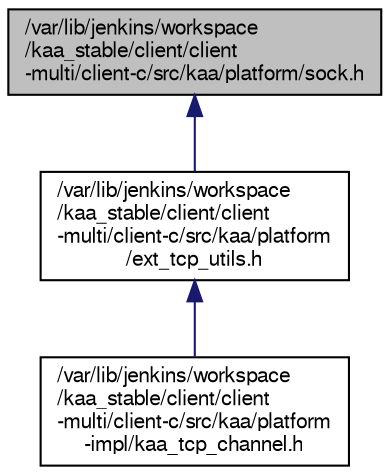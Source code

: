digraph "/var/lib/jenkins/workspace/kaa_stable/client/client-multi/client-c/src/kaa/platform/sock.h"
{
  bgcolor="transparent";
  edge [fontname="FreeSans",fontsize="10",labelfontname="FreeSans",labelfontsize="10"];
  node [fontname="FreeSans",fontsize="10",shape=record];
  Node1 [label="/var/lib/jenkins/workspace\l/kaa_stable/client/client\l-multi/client-c/src/kaa/platform/sock.h",height=0.2,width=0.4,color="black", fillcolor="grey75", style="filled" fontcolor="black"];
  Node1 -> Node2 [dir="back",color="midnightblue",fontsize="10",style="solid",fontname="FreeSans"];
  Node2 [label="/var/lib/jenkins/workspace\l/kaa_stable/client/client\l-multi/client-c/src/kaa/platform\l/ext_tcp_utils.h",height=0.2,width=0.4,color="black",URL="$ext__tcp__utils_8h.html",tooltip="External interface for socket manipulations used by Kaa transport channel implementations. "];
  Node2 -> Node3 [dir="back",color="midnightblue",fontsize="10",style="solid",fontname="FreeSans"];
  Node3 [label="/var/lib/jenkins/workspace\l/kaa_stable/client/client\l-multi/client-c/src/kaa/platform\l-impl/kaa_tcp_channel.h",height=0.2,width=0.4,color="black",URL="$kaa__tcp__channel_8h.html"];
}
